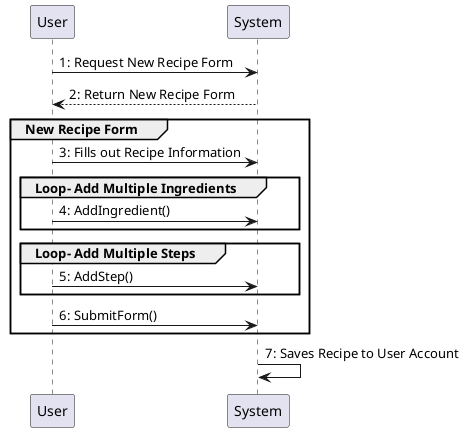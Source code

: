@startuml
       User -> System: 1: Request New Recipe Form
       System --> User: 2: Return New Recipe Form
group New Recipe Form
       User -> System: 3: Fills out Recipe Information
       group Loop- Add Multiple Ingredients
       User -> System: 4: AddIngredient()
       end
       group Loop- Add Multiple Steps
       User -> System: 5: AddStep()
       end
       User -> System: 6: SubmitForm()
       end
       System -> System: 7: Saves Recipe to User Account
       @enduml